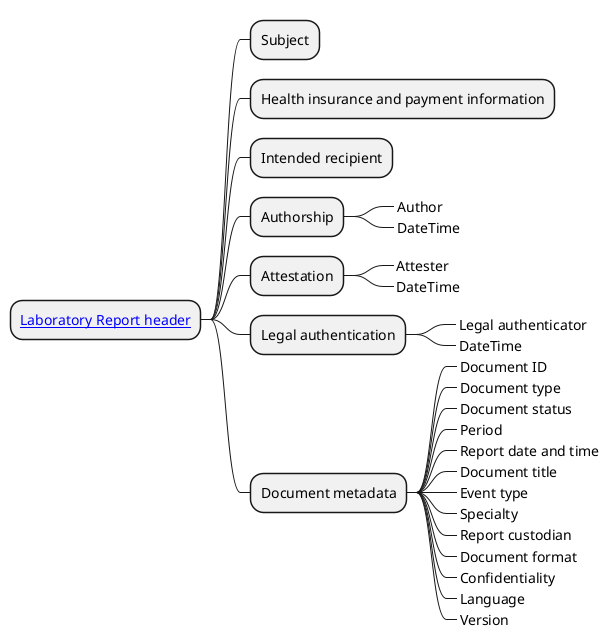 @startmindmap
skinparam topurl StructureDefinition-
* [[EHDSLaboratoryReport.html Laboratory Report header]]
** Subject
/'    Shell we keep or not?
** Preferred Health Professional
'/
** Health insurance and payment information
/' ***_ Health insurance code
***_ Health insurance name
***_ Health insurance number '/
** Intended recipient
** Authorship
***_ Author
***_ DateTime
** Attestation
***_ Attester
***_ DateTime
** Legal authentication
***_ Legal authenticator
***_ DateTime
** Document metadata
***_ Document ID
***_ Document type
***_ Document status
***_ Period
***_ Report date and time
***_ Document title
***_ Event type
***_ Specialty
***_ Report custodian
***_ Document format
***_ Confidentiality
***_ Language
***_ Version
/' ** Additional information / Knowledge resources
***_ External reference
***_ Related with
 '/
 @endmindmap
